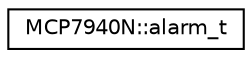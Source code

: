 digraph "Graphical Class Hierarchy"
{
  edge [fontname="Helvetica",fontsize="10",labelfontname="Helvetica",labelfontsize="10"];
  node [fontname="Helvetica",fontsize="10",shape=record];
  rankdir="LR";
  Node1 [label="MCP7940N::alarm_t",height=0.2,width=0.4,color="black", fillcolor="white", style="filled",URL="$db/d02/structMCP7940N_1_1alarm__t.html"];
}
